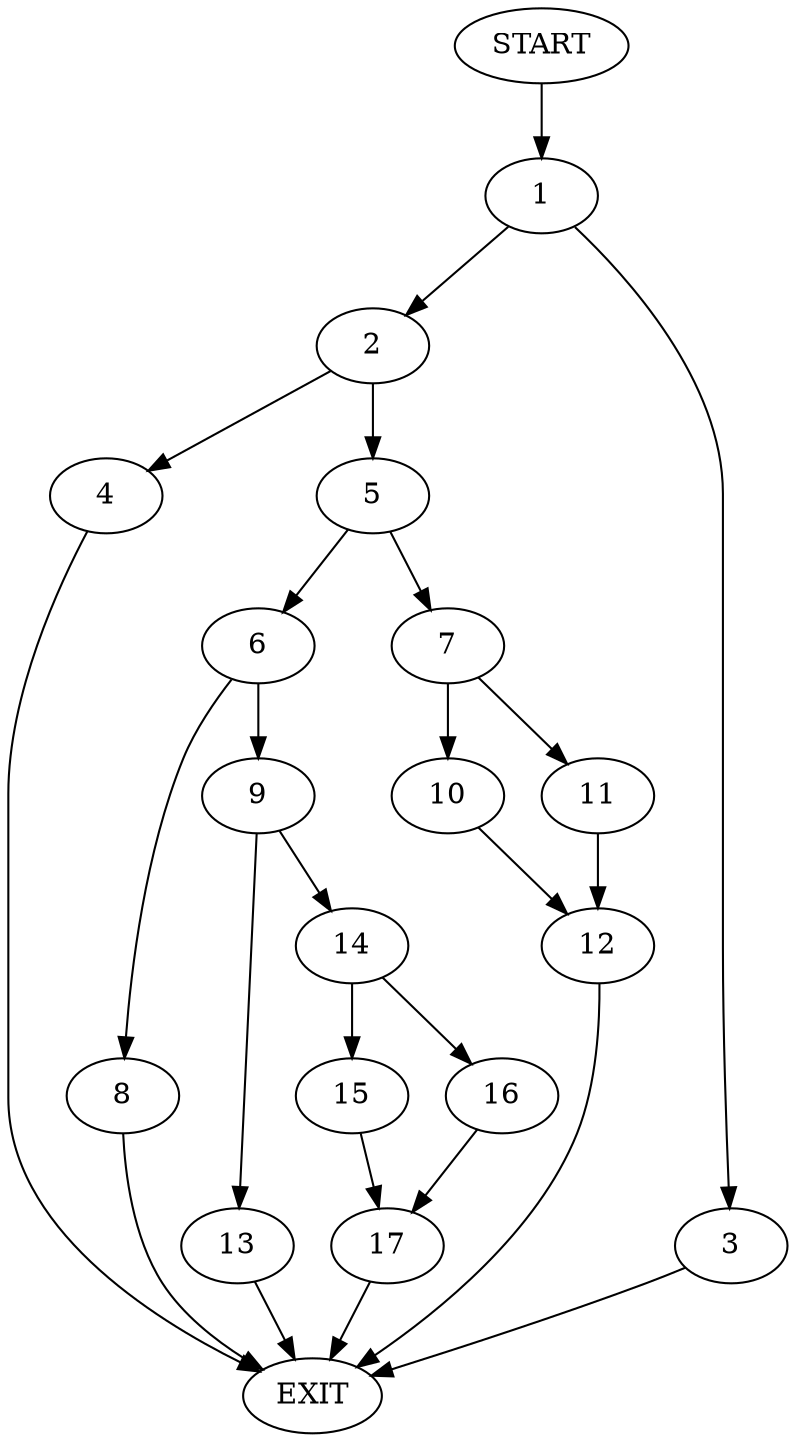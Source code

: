 digraph {
0 [label="START"]
18 [label="EXIT"]
0 -> 1
1 -> 2
1 -> 3
2 -> 4
2 -> 5
3 -> 18
5 -> 6
5 -> 7
4 -> 18
6 -> 8
6 -> 9
7 -> 10
7 -> 11
10 -> 12
11 -> 12
12 -> 18
8 -> 18
9 -> 13
9 -> 14
14 -> 15
14 -> 16
13 -> 18
15 -> 17
16 -> 17
17 -> 18
}
